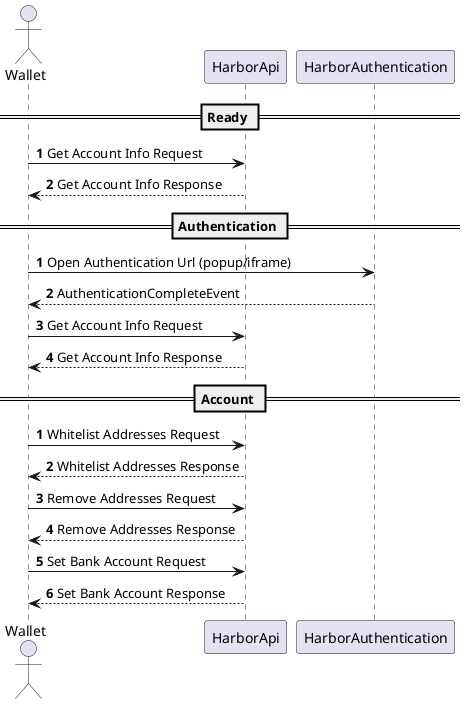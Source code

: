 @startuml
'https://plantuml.com/sequence-diagram

actor Wallet

== Ready ==
autonumber
Wallet -> HarborApi: Get Account Info Request
Wallet <-- HarborApi: Get Account Info Response

== Authentication ==
autonumber
Wallet -> HarborAuthentication: Open Authentication Url (popup/iframe)
Wallet <-- HarborAuthentication: AuthenticationCompleteEvent

Wallet -> HarborApi: Get Account Info Request
Wallet <-- HarborApi: Get Account Info Response


== Account ==
autonumber
Wallet -> HarborApi: Whitelist Addresses Request
Wallet <-- HarborApi: Whitelist Addresses Response

Wallet -> HarborApi: Remove Addresses Request
Wallet <-- HarborApi: Remove Addresses Response

Wallet -> HarborApi: Set Bank Account Request
Wallet <-- HarborApi: Set Bank Account Response


@enduml